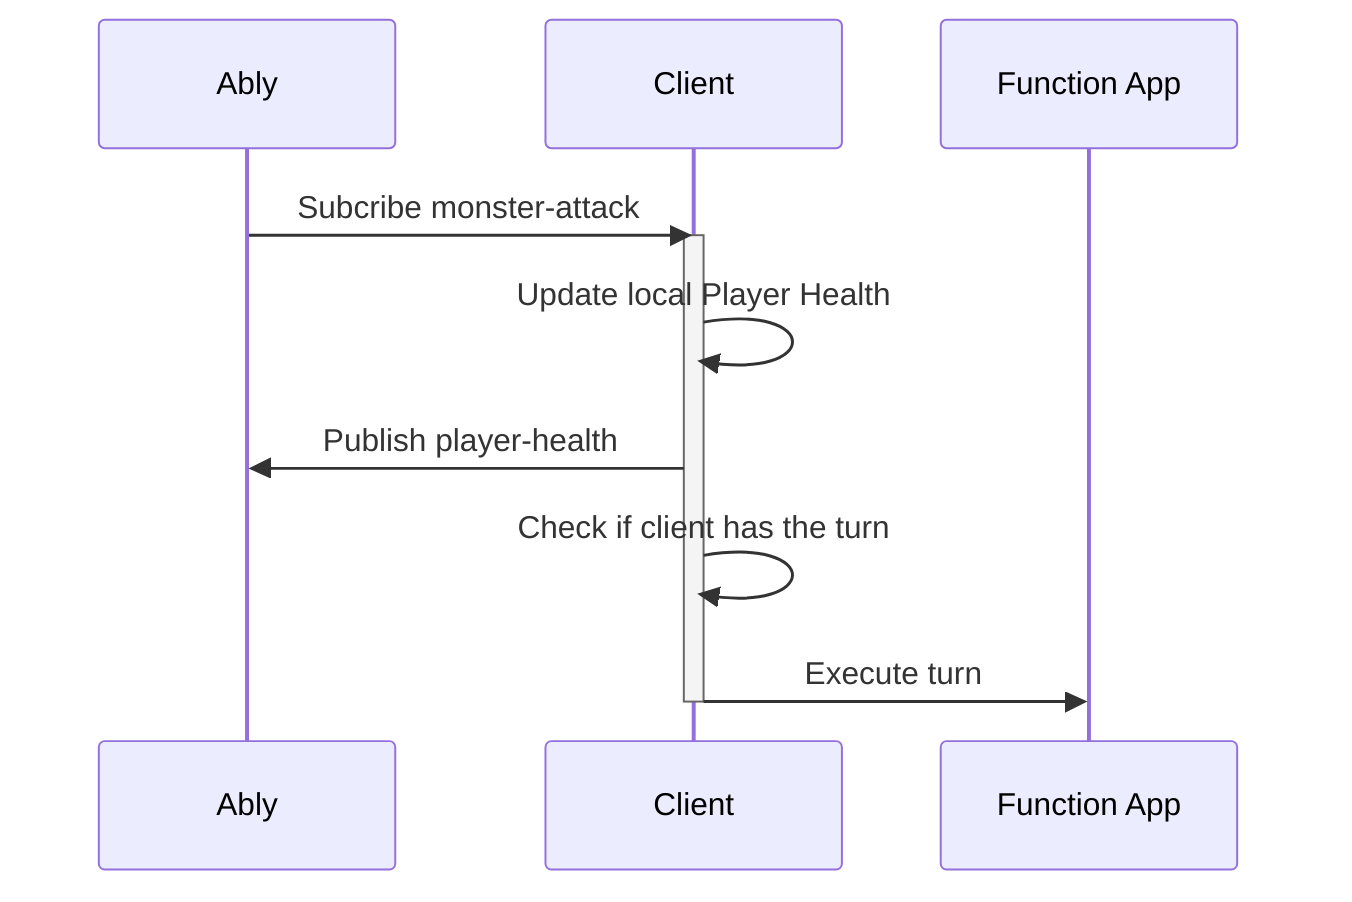 sequenceDiagram
  Ably ->> Client: Subcribe monster-attack
  activate Client
  Client ->> Client: Update local Player Health
  Client ->> Ably: Publish player-health
  Client ->> Client: Check if client has the turn
  Client ->> Function App: Execute turn
  deactivate Client